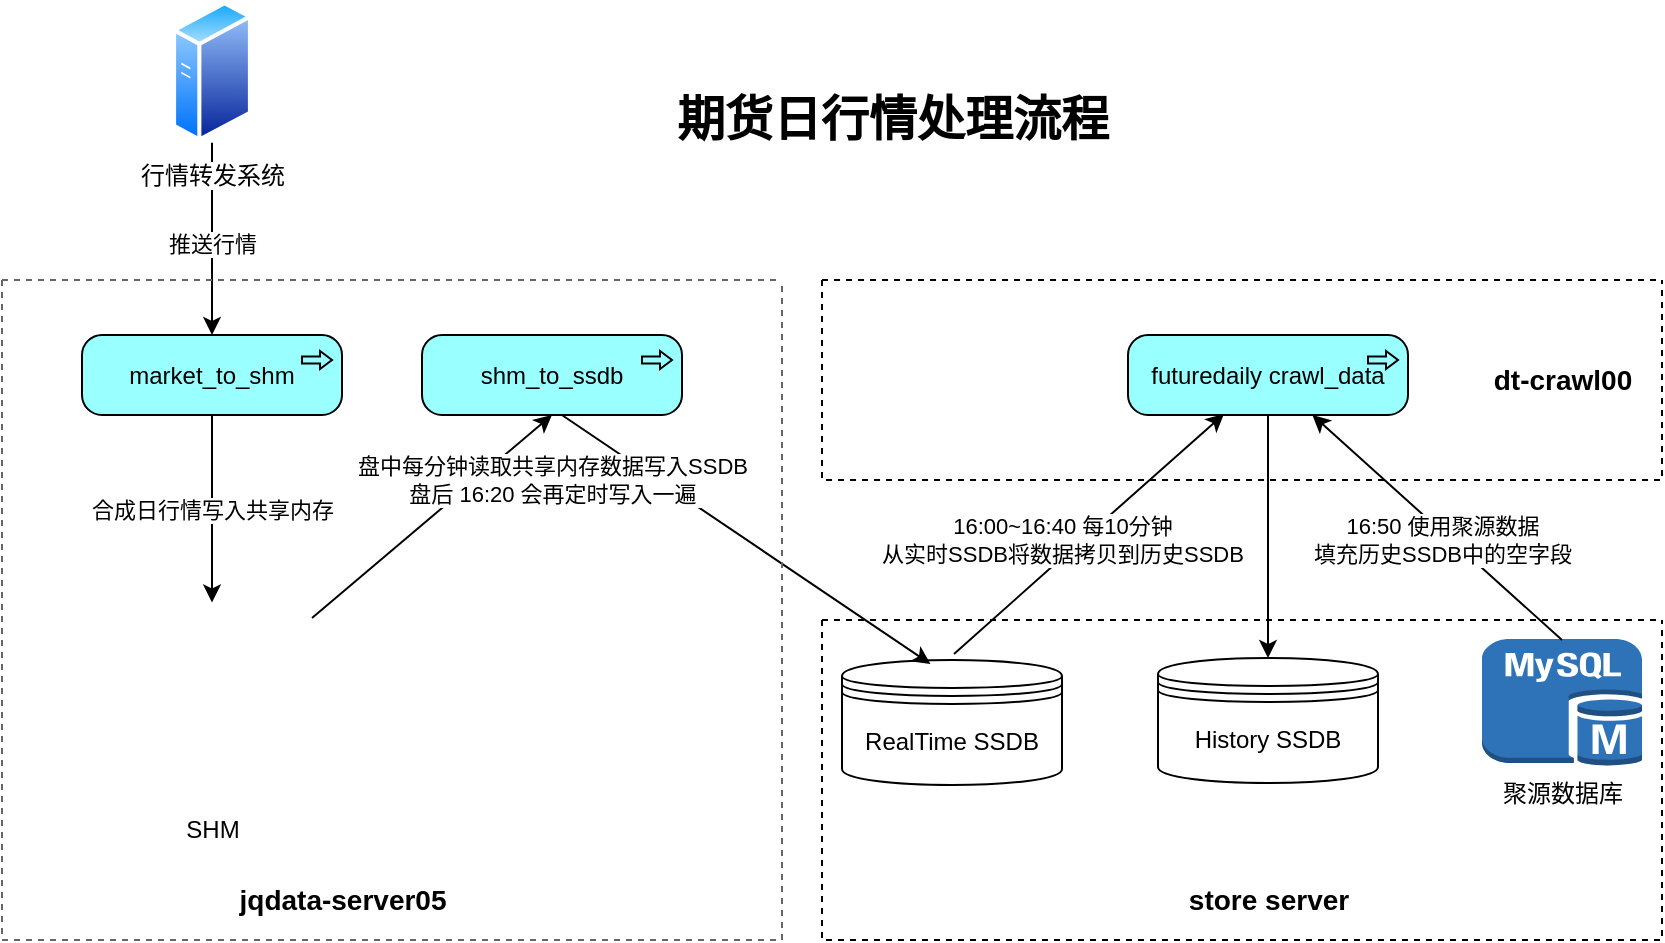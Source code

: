 <mxfile version="14.6.13" type="github">
  <diagram id="C5RBs43oDa-KdzZeNtuy" name="Page-1">
    <mxGraphModel dx="1038" dy="588" grid="1" gridSize="10" guides="1" tooltips="1" connect="1" arrows="1" fold="1" page="1" pageScale="1" pageWidth="827" pageHeight="1169" math="0" shadow="0">
      <root>
        <mxCell id="WIyWlLk6GJQsqaUBKTNV-0" />
        <mxCell id="WIyWlLk6GJQsqaUBKTNV-1" parent="WIyWlLk6GJQsqaUBKTNV-0" />
        <mxCell id="KtXrkCt-lpu58uVXw5Zp-29" value="" style="swimlane;startSize=0;dashed=1;" vertex="1" parent="WIyWlLk6GJQsqaUBKTNV-1">
          <mxGeometry x="520" y="380" width="420" height="160" as="geometry" />
        </mxCell>
        <mxCell id="KtXrkCt-lpu58uVXw5Zp-31" value="&lt;font style=&quot;font-size: 14px&quot;&gt;&lt;b&gt;store server&lt;/b&gt;&lt;/font&gt;" style="text;html=1;align=center;verticalAlign=middle;resizable=0;points=[];autosize=1;strokeColor=none;" vertex="1" parent="KtXrkCt-lpu58uVXw5Zp-29">
          <mxGeometry x="173" y="130" width="100" height="20" as="geometry" />
        </mxCell>
        <mxCell id="KtXrkCt-lpu58uVXw5Zp-15" value="合成日行情写入共享内存" style="edgeStyle=orthogonalEdgeStyle;rounded=0;orthogonalLoop=1;jettySize=auto;html=1;" edge="1" parent="WIyWlLk6GJQsqaUBKTNV-1" source="KtXrkCt-lpu58uVXw5Zp-5" target="KtXrkCt-lpu58uVXw5Zp-6">
          <mxGeometry relative="1" as="geometry" />
        </mxCell>
        <mxCell id="KtXrkCt-lpu58uVXw5Zp-5" value="market_to_shm" style="html=1;outlineConnect=0;whiteSpace=wrap;fillColor=#99ffff;shape=mxgraph.archimate3.application;appType=proc;archiType=rounded;" vertex="1" parent="WIyWlLk6GJQsqaUBKTNV-1">
          <mxGeometry x="150" y="237.5" width="130" height="40" as="geometry" />
        </mxCell>
        <mxCell id="KtXrkCt-lpu58uVXw5Zp-13" value="" style="edgeStyle=orthogonalEdgeStyle;rounded=0;orthogonalLoop=1;jettySize=auto;html=1;" edge="1" parent="WIyWlLk6GJQsqaUBKTNV-1" source="KtXrkCt-lpu58uVXw5Zp-1" target="KtXrkCt-lpu58uVXw5Zp-5">
          <mxGeometry relative="1" as="geometry" />
        </mxCell>
        <mxCell id="KtXrkCt-lpu58uVXw5Zp-22" value="推送行情" style="edgeLabel;html=1;align=center;verticalAlign=middle;resizable=0;points=[];" vertex="1" connectable="0" parent="KtXrkCt-lpu58uVXw5Zp-13">
          <mxGeometry x="0.255" y="-2" relative="1" as="geometry">
            <mxPoint x="2" y="-10" as="offset" />
          </mxGeometry>
        </mxCell>
        <mxCell id="KtXrkCt-lpu58uVXw5Zp-1" value="行情转发系统" style="aspect=fixed;perimeter=ellipsePerimeter;html=1;align=center;shadow=0;dashed=0;spacingTop=3;image;image=img/lib/active_directory/generic_server.svg;" vertex="1" parent="WIyWlLk6GJQsqaUBKTNV-1">
          <mxGeometry x="195" y="70" width="40" height="71.43" as="geometry" />
        </mxCell>
        <mxCell id="KtXrkCt-lpu58uVXw5Zp-4" value="RealTime SSDB" style="shape=datastore;whiteSpace=wrap;html=1;" vertex="1" parent="WIyWlLk6GJQsqaUBKTNV-1">
          <mxGeometry x="530" y="400" width="110" height="62.5" as="geometry" />
        </mxCell>
        <mxCell id="KtXrkCt-lpu58uVXw5Zp-6" value="SHM" style="shape=image;html=1;verticalAlign=top;verticalLabelPosition=bottom;labelBackgroundColor=#ffffff;imageAspect=0;aspect=fixed;image=https://cdn0.iconfinder.com/data/icons/simpline-mix/64/simpline_53-128.png" vertex="1" parent="WIyWlLk6GJQsqaUBKTNV-1">
          <mxGeometry x="165" y="371.25" width="100" height="100" as="geometry" />
        </mxCell>
        <mxCell id="KtXrkCt-lpu58uVXw5Zp-7" value="shm_to_ssdb" style="html=1;outlineConnect=0;whiteSpace=wrap;fillColor=#99ffff;shape=mxgraph.archimate3.application;appType=proc;archiType=rounded;" vertex="1" parent="WIyWlLk6GJQsqaUBKTNV-1">
          <mxGeometry x="320" y="237.5" width="130" height="40" as="geometry" />
        </mxCell>
        <mxCell id="KtXrkCt-lpu58uVXw5Zp-9" value="聚源数据库" style="outlineConnect=0;dashed=0;verticalLabelPosition=bottom;verticalAlign=top;align=center;html=1;shape=mxgraph.aws3.mysql_db_instance;fillColor=#2E73B8;gradientColor=none;" vertex="1" parent="WIyWlLk6GJQsqaUBKTNV-1">
          <mxGeometry x="850" y="389.5" width="80" height="63.5" as="geometry" />
        </mxCell>
        <mxCell id="KtXrkCt-lpu58uVXw5Zp-10" value="History SSDB" style="shape=datastore;whiteSpace=wrap;html=1;" vertex="1" parent="WIyWlLk6GJQsqaUBKTNV-1">
          <mxGeometry x="688" y="399" width="110" height="62.5" as="geometry" />
        </mxCell>
        <mxCell id="KtXrkCt-lpu58uVXw5Zp-12" value="futuredaily crawl_data" style="html=1;outlineConnect=0;whiteSpace=wrap;fillColor=#99ffff;shape=mxgraph.archimate3.application;appType=proc;archiType=rounded;" vertex="1" parent="WIyWlLk6GJQsqaUBKTNV-1">
          <mxGeometry x="673" y="237.5" width="140" height="40" as="geometry" />
        </mxCell>
        <mxCell id="KtXrkCt-lpu58uVXw5Zp-17" value="" style="endArrow=classic;html=1;entryX=0.5;entryY=1;entryDx=0;entryDy=0;entryPerimeter=0;" edge="1" parent="WIyWlLk6GJQsqaUBKTNV-1" source="KtXrkCt-lpu58uVXw5Zp-6" target="KtXrkCt-lpu58uVXw5Zp-7">
          <mxGeometry width="50" height="50" relative="1" as="geometry">
            <mxPoint x="390" y="420" as="sourcePoint" />
            <mxPoint x="440" y="370" as="targetPoint" />
          </mxGeometry>
        </mxCell>
        <mxCell id="KtXrkCt-lpu58uVXw5Zp-18" value="" style="endArrow=classic;html=1;entryX=0.402;entryY=0.032;entryDx=0;entryDy=0;entryPerimeter=0;exitX=0.538;exitY=1;exitDx=0;exitDy=0;exitPerimeter=0;" edge="1" parent="WIyWlLk6GJQsqaUBKTNV-1" source="KtXrkCt-lpu58uVXw5Zp-7" target="KtXrkCt-lpu58uVXw5Zp-4">
          <mxGeometry width="50" height="50" relative="1" as="geometry">
            <mxPoint x="440" y="370" as="sourcePoint" />
            <mxPoint x="390" y="420" as="targetPoint" />
          </mxGeometry>
        </mxCell>
        <mxCell id="KtXrkCt-lpu58uVXw5Zp-23" value="盘中每分钟读取共享内存数据写入SSDB&lt;br&gt;盘后 16:20 会再定时写入一遍" style="edgeLabel;html=1;align=center;verticalAlign=middle;resizable=0;points=[];" vertex="1" connectable="0" parent="KtXrkCt-lpu58uVXw5Zp-18">
          <mxGeometry x="-0.543" y="-3" relative="1" as="geometry">
            <mxPoint x="-46" y="1" as="offset" />
          </mxGeometry>
        </mxCell>
        <mxCell id="KtXrkCt-lpu58uVXw5Zp-19" value="16:00~16:40 每10分钟&lt;br&gt;从实时SSDB将数据拷贝到历史SSDB" style="endArrow=classic;html=1;exitX=0.5;exitY=0;exitDx=0;exitDy=0;" edge="1" parent="WIyWlLk6GJQsqaUBKTNV-1">
          <mxGeometry x="-0.134" y="7" width="50" height="50" relative="1" as="geometry">
            <mxPoint x="586" y="397" as="sourcePoint" />
            <mxPoint x="721" y="277" as="targetPoint" />
            <Array as="points">
              <mxPoint x="650" y="340" />
            </Array>
            <mxPoint as="offset" />
          </mxGeometry>
        </mxCell>
        <mxCell id="KtXrkCt-lpu58uVXw5Zp-20" value="" style="endArrow=classic;html=1;entryX=0.5;entryY=0;entryDx=0;entryDy=0;exitX=0.5;exitY=1;exitDx=0;exitDy=0;exitPerimeter=0;" edge="1" parent="WIyWlLk6GJQsqaUBKTNV-1" source="KtXrkCt-lpu58uVXw5Zp-12" target="KtXrkCt-lpu58uVXw5Zp-10">
          <mxGeometry x="-0.535" y="-33" width="50" height="50" relative="1" as="geometry">
            <mxPoint x="660" y="280" as="sourcePoint" />
            <mxPoint x="570" y="400" as="targetPoint" />
            <mxPoint as="offset" />
          </mxGeometry>
        </mxCell>
        <mxCell id="KtXrkCt-lpu58uVXw5Zp-27" value="16:50 使用聚源数据&lt;br&gt;填充历史SSDB中的空字段" style="endArrow=classic;html=1;" edge="1" parent="WIyWlLk6GJQsqaUBKTNV-1" target="KtXrkCt-lpu58uVXw5Zp-12">
          <mxGeometry x="-0.071" y="3" width="50" height="50" relative="1" as="geometry">
            <mxPoint x="890" y="390" as="sourcePoint" />
            <mxPoint x="750" y="280" as="targetPoint" />
            <mxPoint as="offset" />
          </mxGeometry>
        </mxCell>
        <mxCell id="KtXrkCt-lpu58uVXw5Zp-28" value="" style="swimlane;startSize=0;strokeColor=#666666;fontColor=#333333;fillColor=#f5f5f5;dashed=1;" vertex="1" parent="WIyWlLk6GJQsqaUBKTNV-1">
          <mxGeometry x="110" y="210" width="390" height="330" as="geometry">
            <mxRectangle x="110" y="210" width="50" height="40" as="alternateBounds" />
          </mxGeometry>
        </mxCell>
        <mxCell id="KtXrkCt-lpu58uVXw5Zp-30" value="&lt;font style=&quot;font-size: 14px&quot;&gt;&lt;b&gt;jqdata-server05&lt;/b&gt;&lt;/font&gt;" style="text;html=1;align=center;verticalAlign=middle;resizable=0;points=[];autosize=1;strokeColor=none;" vertex="1" parent="WIyWlLk6GJQsqaUBKTNV-1">
          <mxGeometry x="220" y="510" width="120" height="20" as="geometry" />
        </mxCell>
        <mxCell id="KtXrkCt-lpu58uVXw5Zp-32" value="" style="swimlane;startSize=0;dashed=1;fillColor=#ffffff;gradientColor=none;" vertex="1" parent="WIyWlLk6GJQsqaUBKTNV-1">
          <mxGeometry x="520" y="210" width="420" height="100" as="geometry" />
        </mxCell>
        <mxCell id="KtXrkCt-lpu58uVXw5Zp-33" value="&lt;font style=&quot;font-size: 14px&quot;&gt;&lt;b&gt;dt-crawl00&lt;/b&gt;&lt;/font&gt;" style="text;html=1;align=center;verticalAlign=middle;resizable=0;points=[];autosize=1;strokeColor=none;" vertex="1" parent="KtXrkCt-lpu58uVXw5Zp-32">
          <mxGeometry x="325" y="40" width="90" height="20" as="geometry" />
        </mxCell>
        <mxCell id="KtXrkCt-lpu58uVXw5Zp-35" value="&lt;font style=&quot;font-size: 24px&quot; face=&quot;Comic Sans MS&quot;&gt;&lt;b&gt;期货日行情处理流程&lt;/b&gt;&lt;/font&gt;" style="text;html=1;align=center;verticalAlign=middle;resizable=0;points=[];autosize=1;strokeColor=none;" vertex="1" parent="WIyWlLk6GJQsqaUBKTNV-1">
          <mxGeometry x="440" y="120" width="230" height="20" as="geometry" />
        </mxCell>
      </root>
    </mxGraphModel>
  </diagram>
</mxfile>
